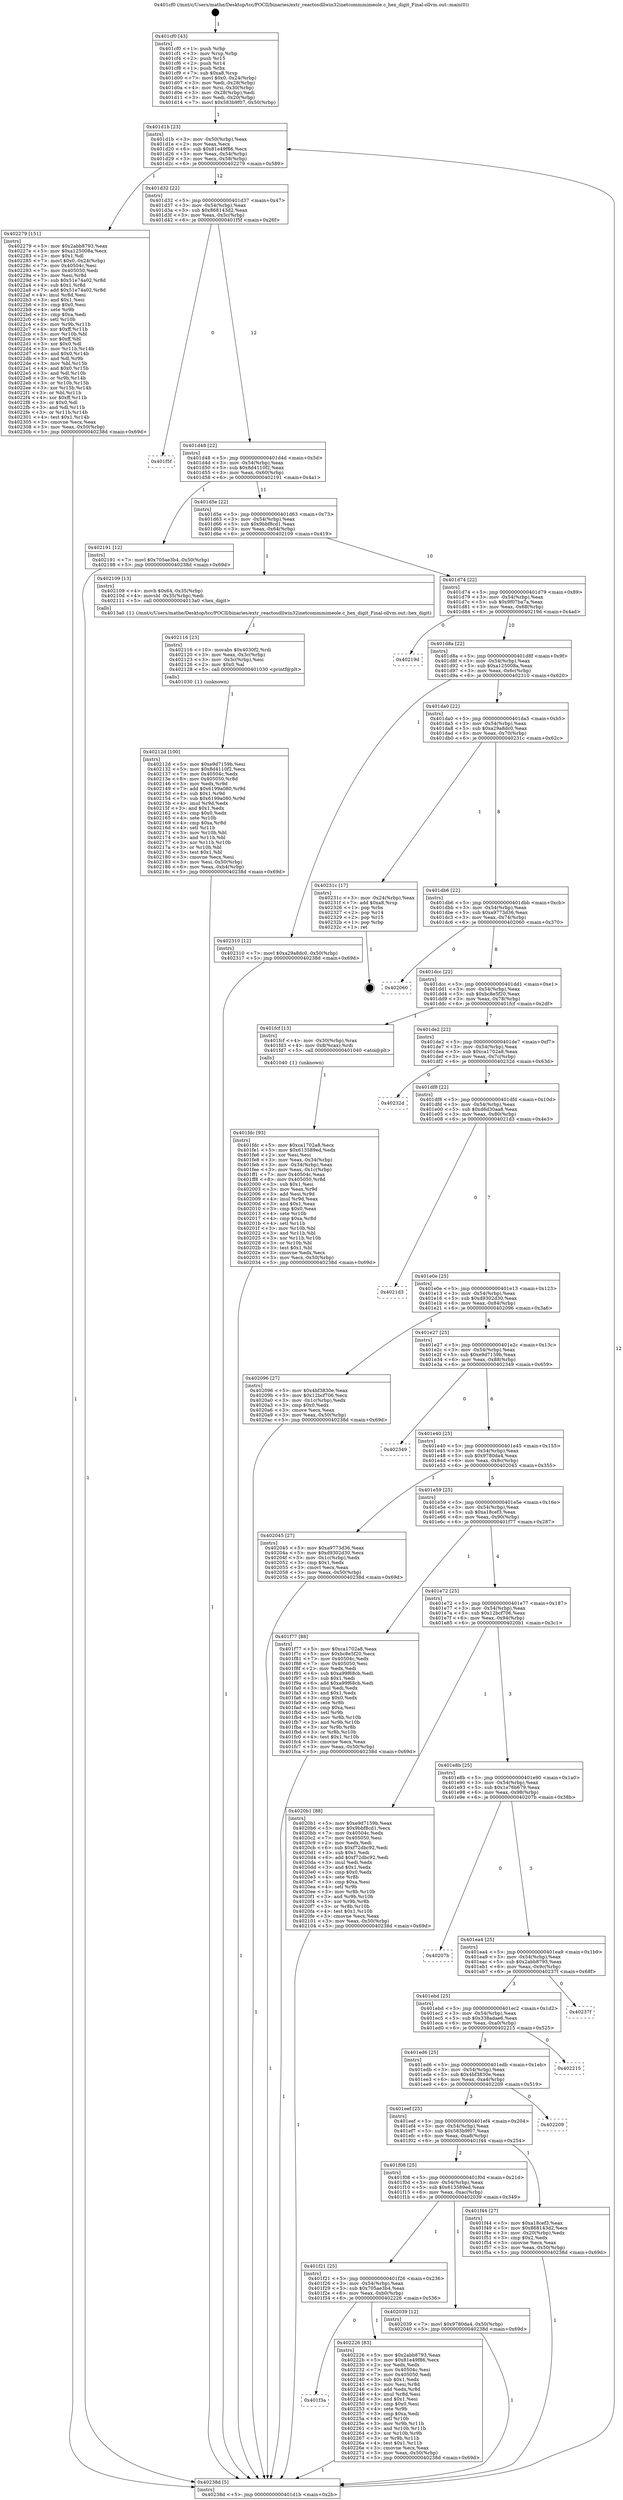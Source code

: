 digraph "0x401cf0" {
  label = "0x401cf0 (/mnt/c/Users/mathe/Desktop/tcc/POCII/binaries/extr_reactosdllwin32inetcommmimeole.c_hex_digit_Final-ollvm.out::main(0))"
  labelloc = "t"
  node[shape=record]

  Entry [label="",width=0.3,height=0.3,shape=circle,fillcolor=black,style=filled]
  "0x401d1b" [label="{
     0x401d1b [23]\l
     | [instrs]\l
     &nbsp;&nbsp;0x401d1b \<+3\>: mov -0x50(%rbp),%eax\l
     &nbsp;&nbsp;0x401d1e \<+2\>: mov %eax,%ecx\l
     &nbsp;&nbsp;0x401d20 \<+6\>: sub $0x81e49f86,%ecx\l
     &nbsp;&nbsp;0x401d26 \<+3\>: mov %eax,-0x54(%rbp)\l
     &nbsp;&nbsp;0x401d29 \<+3\>: mov %ecx,-0x58(%rbp)\l
     &nbsp;&nbsp;0x401d2c \<+6\>: je 0000000000402279 \<main+0x589\>\l
  }"]
  "0x402279" [label="{
     0x402279 [151]\l
     | [instrs]\l
     &nbsp;&nbsp;0x402279 \<+5\>: mov $0x2abb8793,%eax\l
     &nbsp;&nbsp;0x40227e \<+5\>: mov $0xa125008a,%ecx\l
     &nbsp;&nbsp;0x402283 \<+2\>: mov $0x1,%dl\l
     &nbsp;&nbsp;0x402285 \<+7\>: movl $0x0,-0x24(%rbp)\l
     &nbsp;&nbsp;0x40228c \<+7\>: mov 0x40504c,%esi\l
     &nbsp;&nbsp;0x402293 \<+7\>: mov 0x405050,%edi\l
     &nbsp;&nbsp;0x40229a \<+3\>: mov %esi,%r8d\l
     &nbsp;&nbsp;0x40229d \<+7\>: sub $0x51e74a02,%r8d\l
     &nbsp;&nbsp;0x4022a4 \<+4\>: sub $0x1,%r8d\l
     &nbsp;&nbsp;0x4022a8 \<+7\>: add $0x51e74a02,%r8d\l
     &nbsp;&nbsp;0x4022af \<+4\>: imul %r8d,%esi\l
     &nbsp;&nbsp;0x4022b3 \<+3\>: and $0x1,%esi\l
     &nbsp;&nbsp;0x4022b6 \<+3\>: cmp $0x0,%esi\l
     &nbsp;&nbsp;0x4022b9 \<+4\>: sete %r9b\l
     &nbsp;&nbsp;0x4022bd \<+3\>: cmp $0xa,%edi\l
     &nbsp;&nbsp;0x4022c0 \<+4\>: setl %r10b\l
     &nbsp;&nbsp;0x4022c4 \<+3\>: mov %r9b,%r11b\l
     &nbsp;&nbsp;0x4022c7 \<+4\>: xor $0xff,%r11b\l
     &nbsp;&nbsp;0x4022cb \<+3\>: mov %r10b,%bl\l
     &nbsp;&nbsp;0x4022ce \<+3\>: xor $0xff,%bl\l
     &nbsp;&nbsp;0x4022d1 \<+3\>: xor $0x0,%dl\l
     &nbsp;&nbsp;0x4022d4 \<+3\>: mov %r11b,%r14b\l
     &nbsp;&nbsp;0x4022d7 \<+4\>: and $0x0,%r14b\l
     &nbsp;&nbsp;0x4022db \<+3\>: and %dl,%r9b\l
     &nbsp;&nbsp;0x4022de \<+3\>: mov %bl,%r15b\l
     &nbsp;&nbsp;0x4022e1 \<+4\>: and $0x0,%r15b\l
     &nbsp;&nbsp;0x4022e5 \<+3\>: and %dl,%r10b\l
     &nbsp;&nbsp;0x4022e8 \<+3\>: or %r9b,%r14b\l
     &nbsp;&nbsp;0x4022eb \<+3\>: or %r10b,%r15b\l
     &nbsp;&nbsp;0x4022ee \<+3\>: xor %r15b,%r14b\l
     &nbsp;&nbsp;0x4022f1 \<+3\>: or %bl,%r11b\l
     &nbsp;&nbsp;0x4022f4 \<+4\>: xor $0xff,%r11b\l
     &nbsp;&nbsp;0x4022f8 \<+3\>: or $0x0,%dl\l
     &nbsp;&nbsp;0x4022fb \<+3\>: and %dl,%r11b\l
     &nbsp;&nbsp;0x4022fe \<+3\>: or %r11b,%r14b\l
     &nbsp;&nbsp;0x402301 \<+4\>: test $0x1,%r14b\l
     &nbsp;&nbsp;0x402305 \<+3\>: cmovne %ecx,%eax\l
     &nbsp;&nbsp;0x402308 \<+3\>: mov %eax,-0x50(%rbp)\l
     &nbsp;&nbsp;0x40230b \<+5\>: jmp 000000000040238d \<main+0x69d\>\l
  }"]
  "0x401d32" [label="{
     0x401d32 [22]\l
     | [instrs]\l
     &nbsp;&nbsp;0x401d32 \<+5\>: jmp 0000000000401d37 \<main+0x47\>\l
     &nbsp;&nbsp;0x401d37 \<+3\>: mov -0x54(%rbp),%eax\l
     &nbsp;&nbsp;0x401d3a \<+5\>: sub $0x868143d2,%eax\l
     &nbsp;&nbsp;0x401d3f \<+3\>: mov %eax,-0x5c(%rbp)\l
     &nbsp;&nbsp;0x401d42 \<+6\>: je 0000000000401f5f \<main+0x26f\>\l
  }"]
  Exit [label="",width=0.3,height=0.3,shape=circle,fillcolor=black,style=filled,peripheries=2]
  "0x401f5f" [label="{
     0x401f5f\l
  }", style=dashed]
  "0x401d48" [label="{
     0x401d48 [22]\l
     | [instrs]\l
     &nbsp;&nbsp;0x401d48 \<+5\>: jmp 0000000000401d4d \<main+0x5d\>\l
     &nbsp;&nbsp;0x401d4d \<+3\>: mov -0x54(%rbp),%eax\l
     &nbsp;&nbsp;0x401d50 \<+5\>: sub $0x8d4110f2,%eax\l
     &nbsp;&nbsp;0x401d55 \<+3\>: mov %eax,-0x60(%rbp)\l
     &nbsp;&nbsp;0x401d58 \<+6\>: je 0000000000402191 \<main+0x4a1\>\l
  }"]
  "0x401f3a" [label="{
     0x401f3a\l
  }", style=dashed]
  "0x402191" [label="{
     0x402191 [12]\l
     | [instrs]\l
     &nbsp;&nbsp;0x402191 \<+7\>: movl $0x705ae3b4,-0x50(%rbp)\l
     &nbsp;&nbsp;0x402198 \<+5\>: jmp 000000000040238d \<main+0x69d\>\l
  }"]
  "0x401d5e" [label="{
     0x401d5e [22]\l
     | [instrs]\l
     &nbsp;&nbsp;0x401d5e \<+5\>: jmp 0000000000401d63 \<main+0x73\>\l
     &nbsp;&nbsp;0x401d63 \<+3\>: mov -0x54(%rbp),%eax\l
     &nbsp;&nbsp;0x401d66 \<+5\>: sub $0x9bbf8cd1,%eax\l
     &nbsp;&nbsp;0x401d6b \<+3\>: mov %eax,-0x64(%rbp)\l
     &nbsp;&nbsp;0x401d6e \<+6\>: je 0000000000402109 \<main+0x419\>\l
  }"]
  "0x402226" [label="{
     0x402226 [83]\l
     | [instrs]\l
     &nbsp;&nbsp;0x402226 \<+5\>: mov $0x2abb8793,%eax\l
     &nbsp;&nbsp;0x40222b \<+5\>: mov $0x81e49f86,%ecx\l
     &nbsp;&nbsp;0x402230 \<+2\>: xor %edx,%edx\l
     &nbsp;&nbsp;0x402232 \<+7\>: mov 0x40504c,%esi\l
     &nbsp;&nbsp;0x402239 \<+7\>: mov 0x405050,%edi\l
     &nbsp;&nbsp;0x402240 \<+3\>: sub $0x1,%edx\l
     &nbsp;&nbsp;0x402243 \<+3\>: mov %esi,%r8d\l
     &nbsp;&nbsp;0x402246 \<+3\>: add %edx,%r8d\l
     &nbsp;&nbsp;0x402249 \<+4\>: imul %r8d,%esi\l
     &nbsp;&nbsp;0x40224d \<+3\>: and $0x1,%esi\l
     &nbsp;&nbsp;0x402250 \<+3\>: cmp $0x0,%esi\l
     &nbsp;&nbsp;0x402253 \<+4\>: sete %r9b\l
     &nbsp;&nbsp;0x402257 \<+3\>: cmp $0xa,%edi\l
     &nbsp;&nbsp;0x40225a \<+4\>: setl %r10b\l
     &nbsp;&nbsp;0x40225e \<+3\>: mov %r9b,%r11b\l
     &nbsp;&nbsp;0x402261 \<+3\>: and %r10b,%r11b\l
     &nbsp;&nbsp;0x402264 \<+3\>: xor %r10b,%r9b\l
     &nbsp;&nbsp;0x402267 \<+3\>: or %r9b,%r11b\l
     &nbsp;&nbsp;0x40226a \<+4\>: test $0x1,%r11b\l
     &nbsp;&nbsp;0x40226e \<+3\>: cmovne %ecx,%eax\l
     &nbsp;&nbsp;0x402271 \<+3\>: mov %eax,-0x50(%rbp)\l
     &nbsp;&nbsp;0x402274 \<+5\>: jmp 000000000040238d \<main+0x69d\>\l
  }"]
  "0x402109" [label="{
     0x402109 [13]\l
     | [instrs]\l
     &nbsp;&nbsp;0x402109 \<+4\>: movb $0x64,-0x35(%rbp)\l
     &nbsp;&nbsp;0x40210d \<+4\>: movsbl -0x35(%rbp),%edi\l
     &nbsp;&nbsp;0x402111 \<+5\>: call 00000000004013a0 \<hex_digit\>\l
     | [calls]\l
     &nbsp;&nbsp;0x4013a0 \{1\} (/mnt/c/Users/mathe/Desktop/tcc/POCII/binaries/extr_reactosdllwin32inetcommmimeole.c_hex_digit_Final-ollvm.out::hex_digit)\l
  }"]
  "0x401d74" [label="{
     0x401d74 [22]\l
     | [instrs]\l
     &nbsp;&nbsp;0x401d74 \<+5\>: jmp 0000000000401d79 \<main+0x89\>\l
     &nbsp;&nbsp;0x401d79 \<+3\>: mov -0x54(%rbp),%eax\l
     &nbsp;&nbsp;0x401d7c \<+5\>: sub $0x9f07ba7a,%eax\l
     &nbsp;&nbsp;0x401d81 \<+3\>: mov %eax,-0x68(%rbp)\l
     &nbsp;&nbsp;0x401d84 \<+6\>: je 000000000040219d \<main+0x4ad\>\l
  }"]
  "0x40212d" [label="{
     0x40212d [100]\l
     | [instrs]\l
     &nbsp;&nbsp;0x40212d \<+5\>: mov $0xe9d7159b,%esi\l
     &nbsp;&nbsp;0x402132 \<+5\>: mov $0x8d4110f2,%ecx\l
     &nbsp;&nbsp;0x402137 \<+7\>: mov 0x40504c,%edx\l
     &nbsp;&nbsp;0x40213e \<+8\>: mov 0x405050,%r8d\l
     &nbsp;&nbsp;0x402146 \<+3\>: mov %edx,%r9d\l
     &nbsp;&nbsp;0x402149 \<+7\>: add $0x6199a080,%r9d\l
     &nbsp;&nbsp;0x402150 \<+4\>: sub $0x1,%r9d\l
     &nbsp;&nbsp;0x402154 \<+7\>: sub $0x6199a080,%r9d\l
     &nbsp;&nbsp;0x40215b \<+4\>: imul %r9d,%edx\l
     &nbsp;&nbsp;0x40215f \<+3\>: and $0x1,%edx\l
     &nbsp;&nbsp;0x402162 \<+3\>: cmp $0x0,%edx\l
     &nbsp;&nbsp;0x402165 \<+4\>: sete %r10b\l
     &nbsp;&nbsp;0x402169 \<+4\>: cmp $0xa,%r8d\l
     &nbsp;&nbsp;0x40216d \<+4\>: setl %r11b\l
     &nbsp;&nbsp;0x402171 \<+3\>: mov %r10b,%bl\l
     &nbsp;&nbsp;0x402174 \<+3\>: and %r11b,%bl\l
     &nbsp;&nbsp;0x402177 \<+3\>: xor %r11b,%r10b\l
     &nbsp;&nbsp;0x40217a \<+3\>: or %r10b,%bl\l
     &nbsp;&nbsp;0x40217d \<+3\>: test $0x1,%bl\l
     &nbsp;&nbsp;0x402180 \<+3\>: cmovne %ecx,%esi\l
     &nbsp;&nbsp;0x402183 \<+3\>: mov %esi,-0x50(%rbp)\l
     &nbsp;&nbsp;0x402186 \<+6\>: mov %eax,-0xb4(%rbp)\l
     &nbsp;&nbsp;0x40218c \<+5\>: jmp 000000000040238d \<main+0x69d\>\l
  }"]
  "0x40219d" [label="{
     0x40219d\l
  }", style=dashed]
  "0x401d8a" [label="{
     0x401d8a [22]\l
     | [instrs]\l
     &nbsp;&nbsp;0x401d8a \<+5\>: jmp 0000000000401d8f \<main+0x9f\>\l
     &nbsp;&nbsp;0x401d8f \<+3\>: mov -0x54(%rbp),%eax\l
     &nbsp;&nbsp;0x401d92 \<+5\>: sub $0xa125008a,%eax\l
     &nbsp;&nbsp;0x401d97 \<+3\>: mov %eax,-0x6c(%rbp)\l
     &nbsp;&nbsp;0x401d9a \<+6\>: je 0000000000402310 \<main+0x620\>\l
  }"]
  "0x402116" [label="{
     0x402116 [23]\l
     | [instrs]\l
     &nbsp;&nbsp;0x402116 \<+10\>: movabs $0x4030f2,%rdi\l
     &nbsp;&nbsp;0x402120 \<+3\>: mov %eax,-0x3c(%rbp)\l
     &nbsp;&nbsp;0x402123 \<+3\>: mov -0x3c(%rbp),%esi\l
     &nbsp;&nbsp;0x402126 \<+2\>: mov $0x0,%al\l
     &nbsp;&nbsp;0x402128 \<+5\>: call 0000000000401030 \<printf@plt\>\l
     | [calls]\l
     &nbsp;&nbsp;0x401030 \{1\} (unknown)\l
  }"]
  "0x402310" [label="{
     0x402310 [12]\l
     | [instrs]\l
     &nbsp;&nbsp;0x402310 \<+7\>: movl $0xa29a8dc0,-0x50(%rbp)\l
     &nbsp;&nbsp;0x402317 \<+5\>: jmp 000000000040238d \<main+0x69d\>\l
  }"]
  "0x401da0" [label="{
     0x401da0 [22]\l
     | [instrs]\l
     &nbsp;&nbsp;0x401da0 \<+5\>: jmp 0000000000401da5 \<main+0xb5\>\l
     &nbsp;&nbsp;0x401da5 \<+3\>: mov -0x54(%rbp),%eax\l
     &nbsp;&nbsp;0x401da8 \<+5\>: sub $0xa29a8dc0,%eax\l
     &nbsp;&nbsp;0x401dad \<+3\>: mov %eax,-0x70(%rbp)\l
     &nbsp;&nbsp;0x401db0 \<+6\>: je 000000000040231c \<main+0x62c\>\l
  }"]
  "0x401f21" [label="{
     0x401f21 [25]\l
     | [instrs]\l
     &nbsp;&nbsp;0x401f21 \<+5\>: jmp 0000000000401f26 \<main+0x236\>\l
     &nbsp;&nbsp;0x401f26 \<+3\>: mov -0x54(%rbp),%eax\l
     &nbsp;&nbsp;0x401f29 \<+5\>: sub $0x705ae3b4,%eax\l
     &nbsp;&nbsp;0x401f2e \<+6\>: mov %eax,-0xb0(%rbp)\l
     &nbsp;&nbsp;0x401f34 \<+6\>: je 0000000000402226 \<main+0x536\>\l
  }"]
  "0x40231c" [label="{
     0x40231c [17]\l
     | [instrs]\l
     &nbsp;&nbsp;0x40231c \<+3\>: mov -0x24(%rbp),%eax\l
     &nbsp;&nbsp;0x40231f \<+7\>: add $0xa8,%rsp\l
     &nbsp;&nbsp;0x402326 \<+1\>: pop %rbx\l
     &nbsp;&nbsp;0x402327 \<+2\>: pop %r14\l
     &nbsp;&nbsp;0x402329 \<+2\>: pop %r15\l
     &nbsp;&nbsp;0x40232b \<+1\>: pop %rbp\l
     &nbsp;&nbsp;0x40232c \<+1\>: ret\l
  }"]
  "0x401db6" [label="{
     0x401db6 [22]\l
     | [instrs]\l
     &nbsp;&nbsp;0x401db6 \<+5\>: jmp 0000000000401dbb \<main+0xcb\>\l
     &nbsp;&nbsp;0x401dbb \<+3\>: mov -0x54(%rbp),%eax\l
     &nbsp;&nbsp;0x401dbe \<+5\>: sub $0xa9773d36,%eax\l
     &nbsp;&nbsp;0x401dc3 \<+3\>: mov %eax,-0x74(%rbp)\l
     &nbsp;&nbsp;0x401dc6 \<+6\>: je 0000000000402060 \<main+0x370\>\l
  }"]
  "0x402039" [label="{
     0x402039 [12]\l
     | [instrs]\l
     &nbsp;&nbsp;0x402039 \<+7\>: movl $0x9780da4,-0x50(%rbp)\l
     &nbsp;&nbsp;0x402040 \<+5\>: jmp 000000000040238d \<main+0x69d\>\l
  }"]
  "0x402060" [label="{
     0x402060\l
  }", style=dashed]
  "0x401dcc" [label="{
     0x401dcc [22]\l
     | [instrs]\l
     &nbsp;&nbsp;0x401dcc \<+5\>: jmp 0000000000401dd1 \<main+0xe1\>\l
     &nbsp;&nbsp;0x401dd1 \<+3\>: mov -0x54(%rbp),%eax\l
     &nbsp;&nbsp;0x401dd4 \<+5\>: sub $0xbc8e5f20,%eax\l
     &nbsp;&nbsp;0x401dd9 \<+3\>: mov %eax,-0x78(%rbp)\l
     &nbsp;&nbsp;0x401ddc \<+6\>: je 0000000000401fcf \<main+0x2df\>\l
  }"]
  "0x401fdc" [label="{
     0x401fdc [93]\l
     | [instrs]\l
     &nbsp;&nbsp;0x401fdc \<+5\>: mov $0xca1702a8,%ecx\l
     &nbsp;&nbsp;0x401fe1 \<+5\>: mov $0x613589ed,%edx\l
     &nbsp;&nbsp;0x401fe6 \<+2\>: xor %esi,%esi\l
     &nbsp;&nbsp;0x401fe8 \<+3\>: mov %eax,-0x34(%rbp)\l
     &nbsp;&nbsp;0x401feb \<+3\>: mov -0x34(%rbp),%eax\l
     &nbsp;&nbsp;0x401fee \<+3\>: mov %eax,-0x1c(%rbp)\l
     &nbsp;&nbsp;0x401ff1 \<+7\>: mov 0x40504c,%eax\l
     &nbsp;&nbsp;0x401ff8 \<+8\>: mov 0x405050,%r8d\l
     &nbsp;&nbsp;0x402000 \<+3\>: sub $0x1,%esi\l
     &nbsp;&nbsp;0x402003 \<+3\>: mov %eax,%r9d\l
     &nbsp;&nbsp;0x402006 \<+3\>: add %esi,%r9d\l
     &nbsp;&nbsp;0x402009 \<+4\>: imul %r9d,%eax\l
     &nbsp;&nbsp;0x40200d \<+3\>: and $0x1,%eax\l
     &nbsp;&nbsp;0x402010 \<+3\>: cmp $0x0,%eax\l
     &nbsp;&nbsp;0x402013 \<+4\>: sete %r10b\l
     &nbsp;&nbsp;0x402017 \<+4\>: cmp $0xa,%r8d\l
     &nbsp;&nbsp;0x40201b \<+4\>: setl %r11b\l
     &nbsp;&nbsp;0x40201f \<+3\>: mov %r10b,%bl\l
     &nbsp;&nbsp;0x402022 \<+3\>: and %r11b,%bl\l
     &nbsp;&nbsp;0x402025 \<+3\>: xor %r11b,%r10b\l
     &nbsp;&nbsp;0x402028 \<+3\>: or %r10b,%bl\l
     &nbsp;&nbsp;0x40202b \<+3\>: test $0x1,%bl\l
     &nbsp;&nbsp;0x40202e \<+3\>: cmovne %edx,%ecx\l
     &nbsp;&nbsp;0x402031 \<+3\>: mov %ecx,-0x50(%rbp)\l
     &nbsp;&nbsp;0x402034 \<+5\>: jmp 000000000040238d \<main+0x69d\>\l
  }"]
  "0x401fcf" [label="{
     0x401fcf [13]\l
     | [instrs]\l
     &nbsp;&nbsp;0x401fcf \<+4\>: mov -0x30(%rbp),%rax\l
     &nbsp;&nbsp;0x401fd3 \<+4\>: mov 0x8(%rax),%rdi\l
     &nbsp;&nbsp;0x401fd7 \<+5\>: call 0000000000401040 \<atoi@plt\>\l
     | [calls]\l
     &nbsp;&nbsp;0x401040 \{1\} (unknown)\l
  }"]
  "0x401de2" [label="{
     0x401de2 [22]\l
     | [instrs]\l
     &nbsp;&nbsp;0x401de2 \<+5\>: jmp 0000000000401de7 \<main+0xf7\>\l
     &nbsp;&nbsp;0x401de7 \<+3\>: mov -0x54(%rbp),%eax\l
     &nbsp;&nbsp;0x401dea \<+5\>: sub $0xca1702a8,%eax\l
     &nbsp;&nbsp;0x401def \<+3\>: mov %eax,-0x7c(%rbp)\l
     &nbsp;&nbsp;0x401df2 \<+6\>: je 000000000040232d \<main+0x63d\>\l
  }"]
  "0x401cf0" [label="{
     0x401cf0 [43]\l
     | [instrs]\l
     &nbsp;&nbsp;0x401cf0 \<+1\>: push %rbp\l
     &nbsp;&nbsp;0x401cf1 \<+3\>: mov %rsp,%rbp\l
     &nbsp;&nbsp;0x401cf4 \<+2\>: push %r15\l
     &nbsp;&nbsp;0x401cf6 \<+2\>: push %r14\l
     &nbsp;&nbsp;0x401cf8 \<+1\>: push %rbx\l
     &nbsp;&nbsp;0x401cf9 \<+7\>: sub $0xa8,%rsp\l
     &nbsp;&nbsp;0x401d00 \<+7\>: movl $0x0,-0x24(%rbp)\l
     &nbsp;&nbsp;0x401d07 \<+3\>: mov %edi,-0x28(%rbp)\l
     &nbsp;&nbsp;0x401d0a \<+4\>: mov %rsi,-0x30(%rbp)\l
     &nbsp;&nbsp;0x401d0e \<+3\>: mov -0x28(%rbp),%edi\l
     &nbsp;&nbsp;0x401d11 \<+3\>: mov %edi,-0x20(%rbp)\l
     &nbsp;&nbsp;0x401d14 \<+7\>: movl $0x583b9f07,-0x50(%rbp)\l
  }"]
  "0x40232d" [label="{
     0x40232d\l
  }", style=dashed]
  "0x401df8" [label="{
     0x401df8 [22]\l
     | [instrs]\l
     &nbsp;&nbsp;0x401df8 \<+5\>: jmp 0000000000401dfd \<main+0x10d\>\l
     &nbsp;&nbsp;0x401dfd \<+3\>: mov -0x54(%rbp),%eax\l
     &nbsp;&nbsp;0x401e00 \<+5\>: sub $0xd6d30aa8,%eax\l
     &nbsp;&nbsp;0x401e05 \<+3\>: mov %eax,-0x80(%rbp)\l
     &nbsp;&nbsp;0x401e08 \<+6\>: je 00000000004021d3 \<main+0x4e3\>\l
  }"]
  "0x40238d" [label="{
     0x40238d [5]\l
     | [instrs]\l
     &nbsp;&nbsp;0x40238d \<+5\>: jmp 0000000000401d1b \<main+0x2b\>\l
  }"]
  "0x4021d3" [label="{
     0x4021d3\l
  }", style=dashed]
  "0x401e0e" [label="{
     0x401e0e [25]\l
     | [instrs]\l
     &nbsp;&nbsp;0x401e0e \<+5\>: jmp 0000000000401e13 \<main+0x123\>\l
     &nbsp;&nbsp;0x401e13 \<+3\>: mov -0x54(%rbp),%eax\l
     &nbsp;&nbsp;0x401e16 \<+5\>: sub $0xd9302d30,%eax\l
     &nbsp;&nbsp;0x401e1b \<+6\>: mov %eax,-0x84(%rbp)\l
     &nbsp;&nbsp;0x401e21 \<+6\>: je 0000000000402096 \<main+0x3a6\>\l
  }"]
  "0x401f08" [label="{
     0x401f08 [25]\l
     | [instrs]\l
     &nbsp;&nbsp;0x401f08 \<+5\>: jmp 0000000000401f0d \<main+0x21d\>\l
     &nbsp;&nbsp;0x401f0d \<+3\>: mov -0x54(%rbp),%eax\l
     &nbsp;&nbsp;0x401f10 \<+5\>: sub $0x613589ed,%eax\l
     &nbsp;&nbsp;0x401f15 \<+6\>: mov %eax,-0xac(%rbp)\l
     &nbsp;&nbsp;0x401f1b \<+6\>: je 0000000000402039 \<main+0x349\>\l
  }"]
  "0x402096" [label="{
     0x402096 [27]\l
     | [instrs]\l
     &nbsp;&nbsp;0x402096 \<+5\>: mov $0x4bf3830e,%eax\l
     &nbsp;&nbsp;0x40209b \<+5\>: mov $0x12bcf706,%ecx\l
     &nbsp;&nbsp;0x4020a0 \<+3\>: mov -0x1c(%rbp),%edx\l
     &nbsp;&nbsp;0x4020a3 \<+3\>: cmp $0x0,%edx\l
     &nbsp;&nbsp;0x4020a6 \<+3\>: cmove %ecx,%eax\l
     &nbsp;&nbsp;0x4020a9 \<+3\>: mov %eax,-0x50(%rbp)\l
     &nbsp;&nbsp;0x4020ac \<+5\>: jmp 000000000040238d \<main+0x69d\>\l
  }"]
  "0x401e27" [label="{
     0x401e27 [25]\l
     | [instrs]\l
     &nbsp;&nbsp;0x401e27 \<+5\>: jmp 0000000000401e2c \<main+0x13c\>\l
     &nbsp;&nbsp;0x401e2c \<+3\>: mov -0x54(%rbp),%eax\l
     &nbsp;&nbsp;0x401e2f \<+5\>: sub $0xe9d7159b,%eax\l
     &nbsp;&nbsp;0x401e34 \<+6\>: mov %eax,-0x88(%rbp)\l
     &nbsp;&nbsp;0x401e3a \<+6\>: je 0000000000402349 \<main+0x659\>\l
  }"]
  "0x401f44" [label="{
     0x401f44 [27]\l
     | [instrs]\l
     &nbsp;&nbsp;0x401f44 \<+5\>: mov $0xa18cef3,%eax\l
     &nbsp;&nbsp;0x401f49 \<+5\>: mov $0x868143d2,%ecx\l
     &nbsp;&nbsp;0x401f4e \<+3\>: mov -0x20(%rbp),%edx\l
     &nbsp;&nbsp;0x401f51 \<+3\>: cmp $0x2,%edx\l
     &nbsp;&nbsp;0x401f54 \<+3\>: cmovne %ecx,%eax\l
     &nbsp;&nbsp;0x401f57 \<+3\>: mov %eax,-0x50(%rbp)\l
     &nbsp;&nbsp;0x401f5a \<+5\>: jmp 000000000040238d \<main+0x69d\>\l
  }"]
  "0x402349" [label="{
     0x402349\l
  }", style=dashed]
  "0x401e40" [label="{
     0x401e40 [25]\l
     | [instrs]\l
     &nbsp;&nbsp;0x401e40 \<+5\>: jmp 0000000000401e45 \<main+0x155\>\l
     &nbsp;&nbsp;0x401e45 \<+3\>: mov -0x54(%rbp),%eax\l
     &nbsp;&nbsp;0x401e48 \<+5\>: sub $0x9780da4,%eax\l
     &nbsp;&nbsp;0x401e4d \<+6\>: mov %eax,-0x8c(%rbp)\l
     &nbsp;&nbsp;0x401e53 \<+6\>: je 0000000000402045 \<main+0x355\>\l
  }"]
  "0x401eef" [label="{
     0x401eef [25]\l
     | [instrs]\l
     &nbsp;&nbsp;0x401eef \<+5\>: jmp 0000000000401ef4 \<main+0x204\>\l
     &nbsp;&nbsp;0x401ef4 \<+3\>: mov -0x54(%rbp),%eax\l
     &nbsp;&nbsp;0x401ef7 \<+5\>: sub $0x583b9f07,%eax\l
     &nbsp;&nbsp;0x401efc \<+6\>: mov %eax,-0xa8(%rbp)\l
     &nbsp;&nbsp;0x401f02 \<+6\>: je 0000000000401f44 \<main+0x254\>\l
  }"]
  "0x402045" [label="{
     0x402045 [27]\l
     | [instrs]\l
     &nbsp;&nbsp;0x402045 \<+5\>: mov $0xa9773d36,%eax\l
     &nbsp;&nbsp;0x40204a \<+5\>: mov $0xd9302d30,%ecx\l
     &nbsp;&nbsp;0x40204f \<+3\>: mov -0x1c(%rbp),%edx\l
     &nbsp;&nbsp;0x402052 \<+3\>: cmp $0x1,%edx\l
     &nbsp;&nbsp;0x402055 \<+3\>: cmovl %ecx,%eax\l
     &nbsp;&nbsp;0x402058 \<+3\>: mov %eax,-0x50(%rbp)\l
     &nbsp;&nbsp;0x40205b \<+5\>: jmp 000000000040238d \<main+0x69d\>\l
  }"]
  "0x401e59" [label="{
     0x401e59 [25]\l
     | [instrs]\l
     &nbsp;&nbsp;0x401e59 \<+5\>: jmp 0000000000401e5e \<main+0x16e\>\l
     &nbsp;&nbsp;0x401e5e \<+3\>: mov -0x54(%rbp),%eax\l
     &nbsp;&nbsp;0x401e61 \<+5\>: sub $0xa18cef3,%eax\l
     &nbsp;&nbsp;0x401e66 \<+6\>: mov %eax,-0x90(%rbp)\l
     &nbsp;&nbsp;0x401e6c \<+6\>: je 0000000000401f77 \<main+0x287\>\l
  }"]
  "0x402209" [label="{
     0x402209\l
  }", style=dashed]
  "0x401f77" [label="{
     0x401f77 [88]\l
     | [instrs]\l
     &nbsp;&nbsp;0x401f77 \<+5\>: mov $0xca1702a8,%eax\l
     &nbsp;&nbsp;0x401f7c \<+5\>: mov $0xbc8e5f20,%ecx\l
     &nbsp;&nbsp;0x401f81 \<+7\>: mov 0x40504c,%edx\l
     &nbsp;&nbsp;0x401f88 \<+7\>: mov 0x405050,%esi\l
     &nbsp;&nbsp;0x401f8f \<+2\>: mov %edx,%edi\l
     &nbsp;&nbsp;0x401f91 \<+6\>: sub $0xa99f68cb,%edi\l
     &nbsp;&nbsp;0x401f97 \<+3\>: sub $0x1,%edi\l
     &nbsp;&nbsp;0x401f9a \<+6\>: add $0xa99f68cb,%edi\l
     &nbsp;&nbsp;0x401fa0 \<+3\>: imul %edi,%edx\l
     &nbsp;&nbsp;0x401fa3 \<+3\>: and $0x1,%edx\l
     &nbsp;&nbsp;0x401fa6 \<+3\>: cmp $0x0,%edx\l
     &nbsp;&nbsp;0x401fa9 \<+4\>: sete %r8b\l
     &nbsp;&nbsp;0x401fad \<+3\>: cmp $0xa,%esi\l
     &nbsp;&nbsp;0x401fb0 \<+4\>: setl %r9b\l
     &nbsp;&nbsp;0x401fb4 \<+3\>: mov %r8b,%r10b\l
     &nbsp;&nbsp;0x401fb7 \<+3\>: and %r9b,%r10b\l
     &nbsp;&nbsp;0x401fba \<+3\>: xor %r9b,%r8b\l
     &nbsp;&nbsp;0x401fbd \<+3\>: or %r8b,%r10b\l
     &nbsp;&nbsp;0x401fc0 \<+4\>: test $0x1,%r10b\l
     &nbsp;&nbsp;0x401fc4 \<+3\>: cmovne %ecx,%eax\l
     &nbsp;&nbsp;0x401fc7 \<+3\>: mov %eax,-0x50(%rbp)\l
     &nbsp;&nbsp;0x401fca \<+5\>: jmp 000000000040238d \<main+0x69d\>\l
  }"]
  "0x401e72" [label="{
     0x401e72 [25]\l
     | [instrs]\l
     &nbsp;&nbsp;0x401e72 \<+5\>: jmp 0000000000401e77 \<main+0x187\>\l
     &nbsp;&nbsp;0x401e77 \<+3\>: mov -0x54(%rbp),%eax\l
     &nbsp;&nbsp;0x401e7a \<+5\>: sub $0x12bcf706,%eax\l
     &nbsp;&nbsp;0x401e7f \<+6\>: mov %eax,-0x94(%rbp)\l
     &nbsp;&nbsp;0x401e85 \<+6\>: je 00000000004020b1 \<main+0x3c1\>\l
  }"]
  "0x401ed6" [label="{
     0x401ed6 [25]\l
     | [instrs]\l
     &nbsp;&nbsp;0x401ed6 \<+5\>: jmp 0000000000401edb \<main+0x1eb\>\l
     &nbsp;&nbsp;0x401edb \<+3\>: mov -0x54(%rbp),%eax\l
     &nbsp;&nbsp;0x401ede \<+5\>: sub $0x4bf3830e,%eax\l
     &nbsp;&nbsp;0x401ee3 \<+6\>: mov %eax,-0xa4(%rbp)\l
     &nbsp;&nbsp;0x401ee9 \<+6\>: je 0000000000402209 \<main+0x519\>\l
  }"]
  "0x4020b1" [label="{
     0x4020b1 [88]\l
     | [instrs]\l
     &nbsp;&nbsp;0x4020b1 \<+5\>: mov $0xe9d7159b,%eax\l
     &nbsp;&nbsp;0x4020b6 \<+5\>: mov $0x9bbf8cd1,%ecx\l
     &nbsp;&nbsp;0x4020bb \<+7\>: mov 0x40504c,%edx\l
     &nbsp;&nbsp;0x4020c2 \<+7\>: mov 0x405050,%esi\l
     &nbsp;&nbsp;0x4020c9 \<+2\>: mov %edx,%edi\l
     &nbsp;&nbsp;0x4020cb \<+6\>: sub $0xf72dbc92,%edi\l
     &nbsp;&nbsp;0x4020d1 \<+3\>: sub $0x1,%edi\l
     &nbsp;&nbsp;0x4020d4 \<+6\>: add $0xf72dbc92,%edi\l
     &nbsp;&nbsp;0x4020da \<+3\>: imul %edi,%edx\l
     &nbsp;&nbsp;0x4020dd \<+3\>: and $0x1,%edx\l
     &nbsp;&nbsp;0x4020e0 \<+3\>: cmp $0x0,%edx\l
     &nbsp;&nbsp;0x4020e3 \<+4\>: sete %r8b\l
     &nbsp;&nbsp;0x4020e7 \<+3\>: cmp $0xa,%esi\l
     &nbsp;&nbsp;0x4020ea \<+4\>: setl %r9b\l
     &nbsp;&nbsp;0x4020ee \<+3\>: mov %r8b,%r10b\l
     &nbsp;&nbsp;0x4020f1 \<+3\>: and %r9b,%r10b\l
     &nbsp;&nbsp;0x4020f4 \<+3\>: xor %r9b,%r8b\l
     &nbsp;&nbsp;0x4020f7 \<+3\>: or %r8b,%r10b\l
     &nbsp;&nbsp;0x4020fa \<+4\>: test $0x1,%r10b\l
     &nbsp;&nbsp;0x4020fe \<+3\>: cmovne %ecx,%eax\l
     &nbsp;&nbsp;0x402101 \<+3\>: mov %eax,-0x50(%rbp)\l
     &nbsp;&nbsp;0x402104 \<+5\>: jmp 000000000040238d \<main+0x69d\>\l
  }"]
  "0x401e8b" [label="{
     0x401e8b [25]\l
     | [instrs]\l
     &nbsp;&nbsp;0x401e8b \<+5\>: jmp 0000000000401e90 \<main+0x1a0\>\l
     &nbsp;&nbsp;0x401e90 \<+3\>: mov -0x54(%rbp),%eax\l
     &nbsp;&nbsp;0x401e93 \<+5\>: sub $0x1e76b679,%eax\l
     &nbsp;&nbsp;0x401e98 \<+6\>: mov %eax,-0x98(%rbp)\l
     &nbsp;&nbsp;0x401e9e \<+6\>: je 000000000040207b \<main+0x38b\>\l
  }"]
  "0x402215" [label="{
     0x402215\l
  }", style=dashed]
  "0x40207b" [label="{
     0x40207b\l
  }", style=dashed]
  "0x401ea4" [label="{
     0x401ea4 [25]\l
     | [instrs]\l
     &nbsp;&nbsp;0x401ea4 \<+5\>: jmp 0000000000401ea9 \<main+0x1b9\>\l
     &nbsp;&nbsp;0x401ea9 \<+3\>: mov -0x54(%rbp),%eax\l
     &nbsp;&nbsp;0x401eac \<+5\>: sub $0x2abb8793,%eax\l
     &nbsp;&nbsp;0x401eb1 \<+6\>: mov %eax,-0x9c(%rbp)\l
     &nbsp;&nbsp;0x401eb7 \<+6\>: je 000000000040237f \<main+0x68f\>\l
  }"]
  "0x401ebd" [label="{
     0x401ebd [25]\l
     | [instrs]\l
     &nbsp;&nbsp;0x401ebd \<+5\>: jmp 0000000000401ec2 \<main+0x1d2\>\l
     &nbsp;&nbsp;0x401ec2 \<+3\>: mov -0x54(%rbp),%eax\l
     &nbsp;&nbsp;0x401ec5 \<+5\>: sub $0x338adae6,%eax\l
     &nbsp;&nbsp;0x401eca \<+6\>: mov %eax,-0xa0(%rbp)\l
     &nbsp;&nbsp;0x401ed0 \<+6\>: je 0000000000402215 \<main+0x525\>\l
  }"]
  "0x40237f" [label="{
     0x40237f\l
  }", style=dashed]
  Entry -> "0x401cf0" [label=" 1"]
  "0x401d1b" -> "0x402279" [label=" 1"]
  "0x401d1b" -> "0x401d32" [label=" 12"]
  "0x40231c" -> Exit [label=" 1"]
  "0x401d32" -> "0x401f5f" [label=" 0"]
  "0x401d32" -> "0x401d48" [label=" 12"]
  "0x402310" -> "0x40238d" [label=" 1"]
  "0x401d48" -> "0x402191" [label=" 1"]
  "0x401d48" -> "0x401d5e" [label=" 11"]
  "0x402279" -> "0x40238d" [label=" 1"]
  "0x401d5e" -> "0x402109" [label=" 1"]
  "0x401d5e" -> "0x401d74" [label=" 10"]
  "0x402226" -> "0x40238d" [label=" 1"]
  "0x401d74" -> "0x40219d" [label=" 0"]
  "0x401d74" -> "0x401d8a" [label=" 10"]
  "0x401f21" -> "0x402226" [label=" 1"]
  "0x401d8a" -> "0x402310" [label=" 1"]
  "0x401d8a" -> "0x401da0" [label=" 9"]
  "0x401f21" -> "0x401f3a" [label=" 0"]
  "0x401da0" -> "0x40231c" [label=" 1"]
  "0x401da0" -> "0x401db6" [label=" 8"]
  "0x402191" -> "0x40238d" [label=" 1"]
  "0x401db6" -> "0x402060" [label=" 0"]
  "0x401db6" -> "0x401dcc" [label=" 8"]
  "0x40212d" -> "0x40238d" [label=" 1"]
  "0x401dcc" -> "0x401fcf" [label=" 1"]
  "0x401dcc" -> "0x401de2" [label=" 7"]
  "0x402109" -> "0x402116" [label=" 1"]
  "0x401de2" -> "0x40232d" [label=" 0"]
  "0x401de2" -> "0x401df8" [label=" 7"]
  "0x4020b1" -> "0x40238d" [label=" 1"]
  "0x401df8" -> "0x4021d3" [label=" 0"]
  "0x401df8" -> "0x401e0e" [label=" 7"]
  "0x402096" -> "0x40238d" [label=" 1"]
  "0x401e0e" -> "0x402096" [label=" 1"]
  "0x401e0e" -> "0x401e27" [label=" 6"]
  "0x402045" -> "0x40238d" [label=" 1"]
  "0x401e27" -> "0x402349" [label=" 0"]
  "0x401e27" -> "0x401e40" [label=" 6"]
  "0x402039" -> "0x40238d" [label=" 1"]
  "0x401e40" -> "0x402045" [label=" 1"]
  "0x401e40" -> "0x401e59" [label=" 5"]
  "0x401f08" -> "0x402039" [label=" 1"]
  "0x401e59" -> "0x401f77" [label=" 1"]
  "0x401e59" -> "0x401e72" [label=" 4"]
  "0x402116" -> "0x40212d" [label=" 1"]
  "0x401e72" -> "0x4020b1" [label=" 1"]
  "0x401e72" -> "0x401e8b" [label=" 3"]
  "0x401fcf" -> "0x401fdc" [label=" 1"]
  "0x401e8b" -> "0x40207b" [label=" 0"]
  "0x401e8b" -> "0x401ea4" [label=" 3"]
  "0x401f77" -> "0x40238d" [label=" 1"]
  "0x401ea4" -> "0x40237f" [label=" 0"]
  "0x401ea4" -> "0x401ebd" [label=" 3"]
  "0x40238d" -> "0x401d1b" [label=" 12"]
  "0x401ebd" -> "0x402215" [label=" 0"]
  "0x401ebd" -> "0x401ed6" [label=" 3"]
  "0x401fdc" -> "0x40238d" [label=" 1"]
  "0x401ed6" -> "0x402209" [label=" 0"]
  "0x401ed6" -> "0x401eef" [label=" 3"]
  "0x401f08" -> "0x401f21" [label=" 1"]
  "0x401eef" -> "0x401f44" [label=" 1"]
  "0x401eef" -> "0x401f08" [label=" 2"]
  "0x401f44" -> "0x40238d" [label=" 1"]
  "0x401cf0" -> "0x401d1b" [label=" 1"]
}
